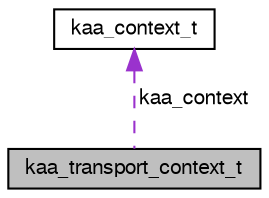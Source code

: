 digraph "kaa_transport_context_t"
{
  bgcolor="transparent";
  edge [fontname="FreeSans",fontsize="10",labelfontname="FreeSans",labelfontsize="10"];
  node [fontname="FreeSans",fontsize="10",shape=record];
  Node1 [label="kaa_transport_context_t",height=0.2,width=0.4,color="black", fillcolor="grey75", style="filled" fontcolor="black"];
  Node2 -> Node1 [dir="back",color="darkorchid3",fontsize="10",style="dashed",label=" kaa_context" ,fontname="FreeSans"];
  Node2 [label="kaa_context_t",height=0.2,width=0.4,color="black",URL="$structkaa__context__t.html"];
}
